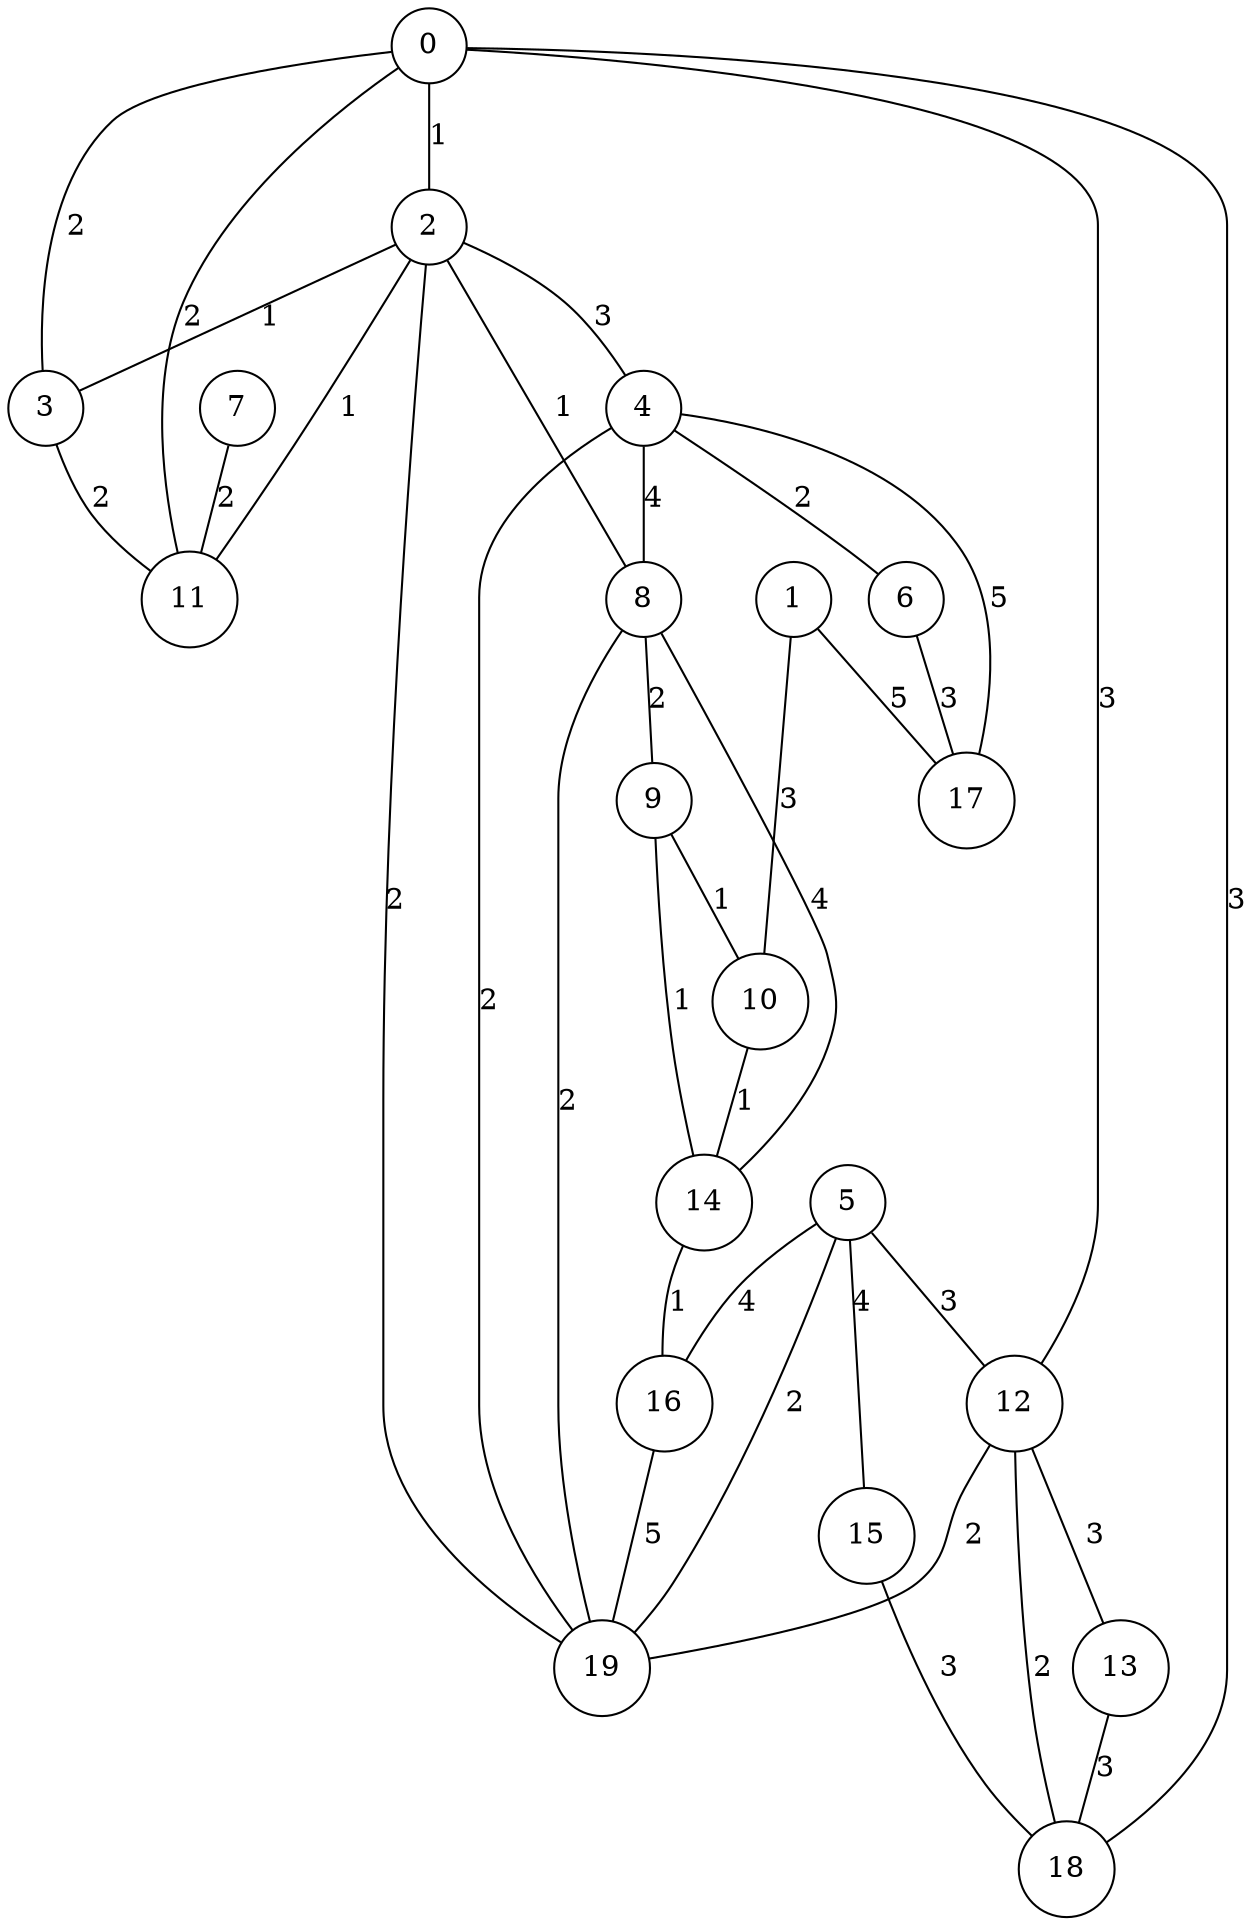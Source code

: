 graph qubit_interaction_graph {
    node [shape=circle];
    0 -- 11 [label=2];
    0 -- 2 [label=1];
    0 -- 3 [label=2];
    0 -- 18 [label=3];
    0 -- 12 [label=3];
    1 -- 17 [label=5];
    1 -- 10 [label=3];
    2 -- 11 [label=1];
    2 -- 3 [label=1];
    2 -- 19 [label=2];
    2 -- 4 [label=3];
    2 -- 8 [label=1];
    3 -- 11 [label=2];
    4 -- 6 [label=2];
    4 -- 17 [label=5];
    4 -- 19 [label=2];
    4 -- 8 [label=4];
    5 -- 16 [label=4];
    5 -- 12 [label=3];
    5 -- 19 [label=2];
    5 -- 15 [label=4];
    6 -- 17 [label=3];
    7 -- 11 [label=2];
    8 -- 14 [label=4];
    8 -- 19 [label=2];
    8 -- 9 [label=2];
    9 -- 10 [label=1];
    9 -- 14 [label=1];
    10 -- 14 [label=1];
    12 -- 18 [label=2];
    12 -- 19 [label=2];
    12 -- 13 [label=3];
    13 -- 18 [label=3];
    14 -- 16 [label=1];
    15 -- 18 [label=3];
    16 -- 19 [label=5];
}